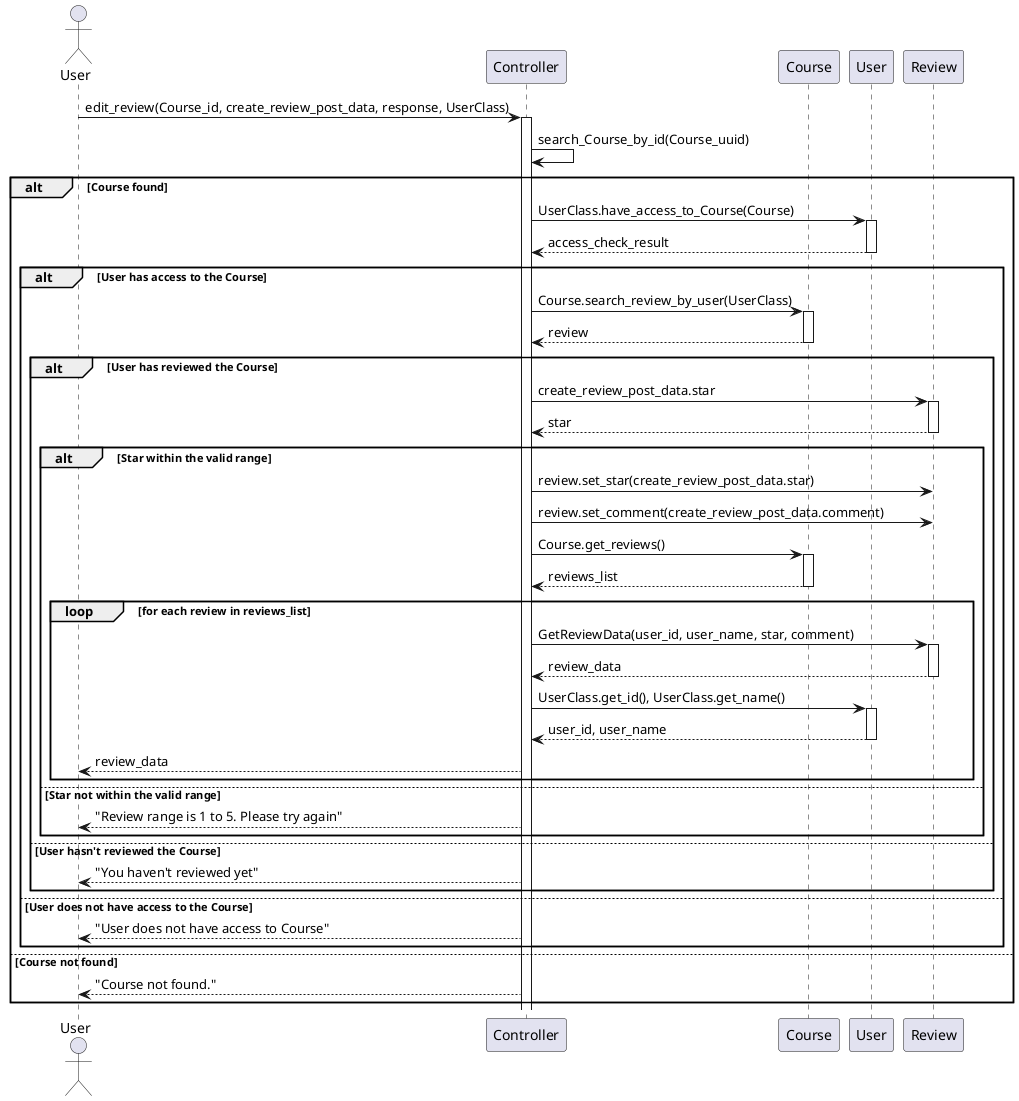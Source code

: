 @startuml

actor User
participant Controller
participant Course
participant "User" as UserClass


User -> Controller: edit_review(Course_id, create_review_post_data, response, UserClass)
activate Controller

Controller -> Controller: search_Course_by_id(Course_uuid)

alt Course found
    Controller -> UserClass: UserClass.have_access_to_Course(Course)
    activate UserClass
    UserClass --> Controller: access_check_result
    deactivate UserClass

    alt User has access to the Course
        Controller -> Course: Course.search_review_by_user(UserClass)
        activate Course
        Course --> Controller: review
        deactivate Course

        alt User has reviewed the Course
            Controller -> Review: create_review_post_data.star
            activate Review
            Review --> Controller: star
            deactivate Review

            alt Star within the valid range
                Controller -> Review: review.set_star(create_review_post_data.star)
                Controller -> Review: review.set_comment(create_review_post_data.comment)

                Controller -> Course: Course.get_reviews()
                activate Course
                Course --> Controller: reviews_list
                deactivate Course

                loop for each review in reviews_list
                    Controller -> Review: GetReviewData(user_id, user_name, star, comment)
                    activate Review
                    Review --> Controller: review_data
                    deactivate Review

                    Controller -> UserClass: UserClass.get_id(), UserClass.get_name()
                    activate UserClass
                    UserClass --> Controller: user_id, user_name
                    deactivate UserClass

                    Controller --> User: review_data
                end
            else Star not within the valid range
                
                Controller --> User: "Review range is 1 to 5. Please try again"
            end
        else User hasn't reviewed the Course
            Controller --> User: "You haven't reviewed yet"
        end

    else User does not have access to the Course
        Controller --> User: "User does not have access to Course"
    end

else Course not found
    Controller --> User: "Course not found."
end

@enduml